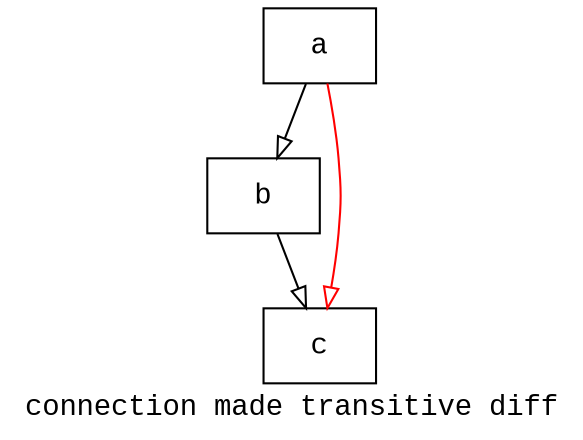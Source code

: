 digraph D {
    label="connection made transitive diff";
    tooltip="connection made transitive diff";
    bgcolor="#ffffff";
    fontcolor="#000000";
    fontname="Courier New";
    
    node1 [color="#000000",fontcolor="#000000",fontname="Courier New",shape="rectangle",tooltip="a",label="a"]
    
    node2 [color="#000000",fontcolor="#000000",fontname="Courier New",shape="rectangle",tooltip="b",label="b"]
    
    node3 [color="#000000",fontcolor="#000000",fontname="Courier New",shape="rectangle",tooltip="c",label="c"]
    
    node1 -> node2 [arrowhead="empty",color="#000000",tooltip="a\n   ->\nb",]
    node1 -> node3 [arrowhead="empty",color="#ff0000",tooltip="a\n   ->\nc",]
    node2 -> node3 [arrowhead="empty",color="#000000",tooltip="b\n   ->\nc",]
}
